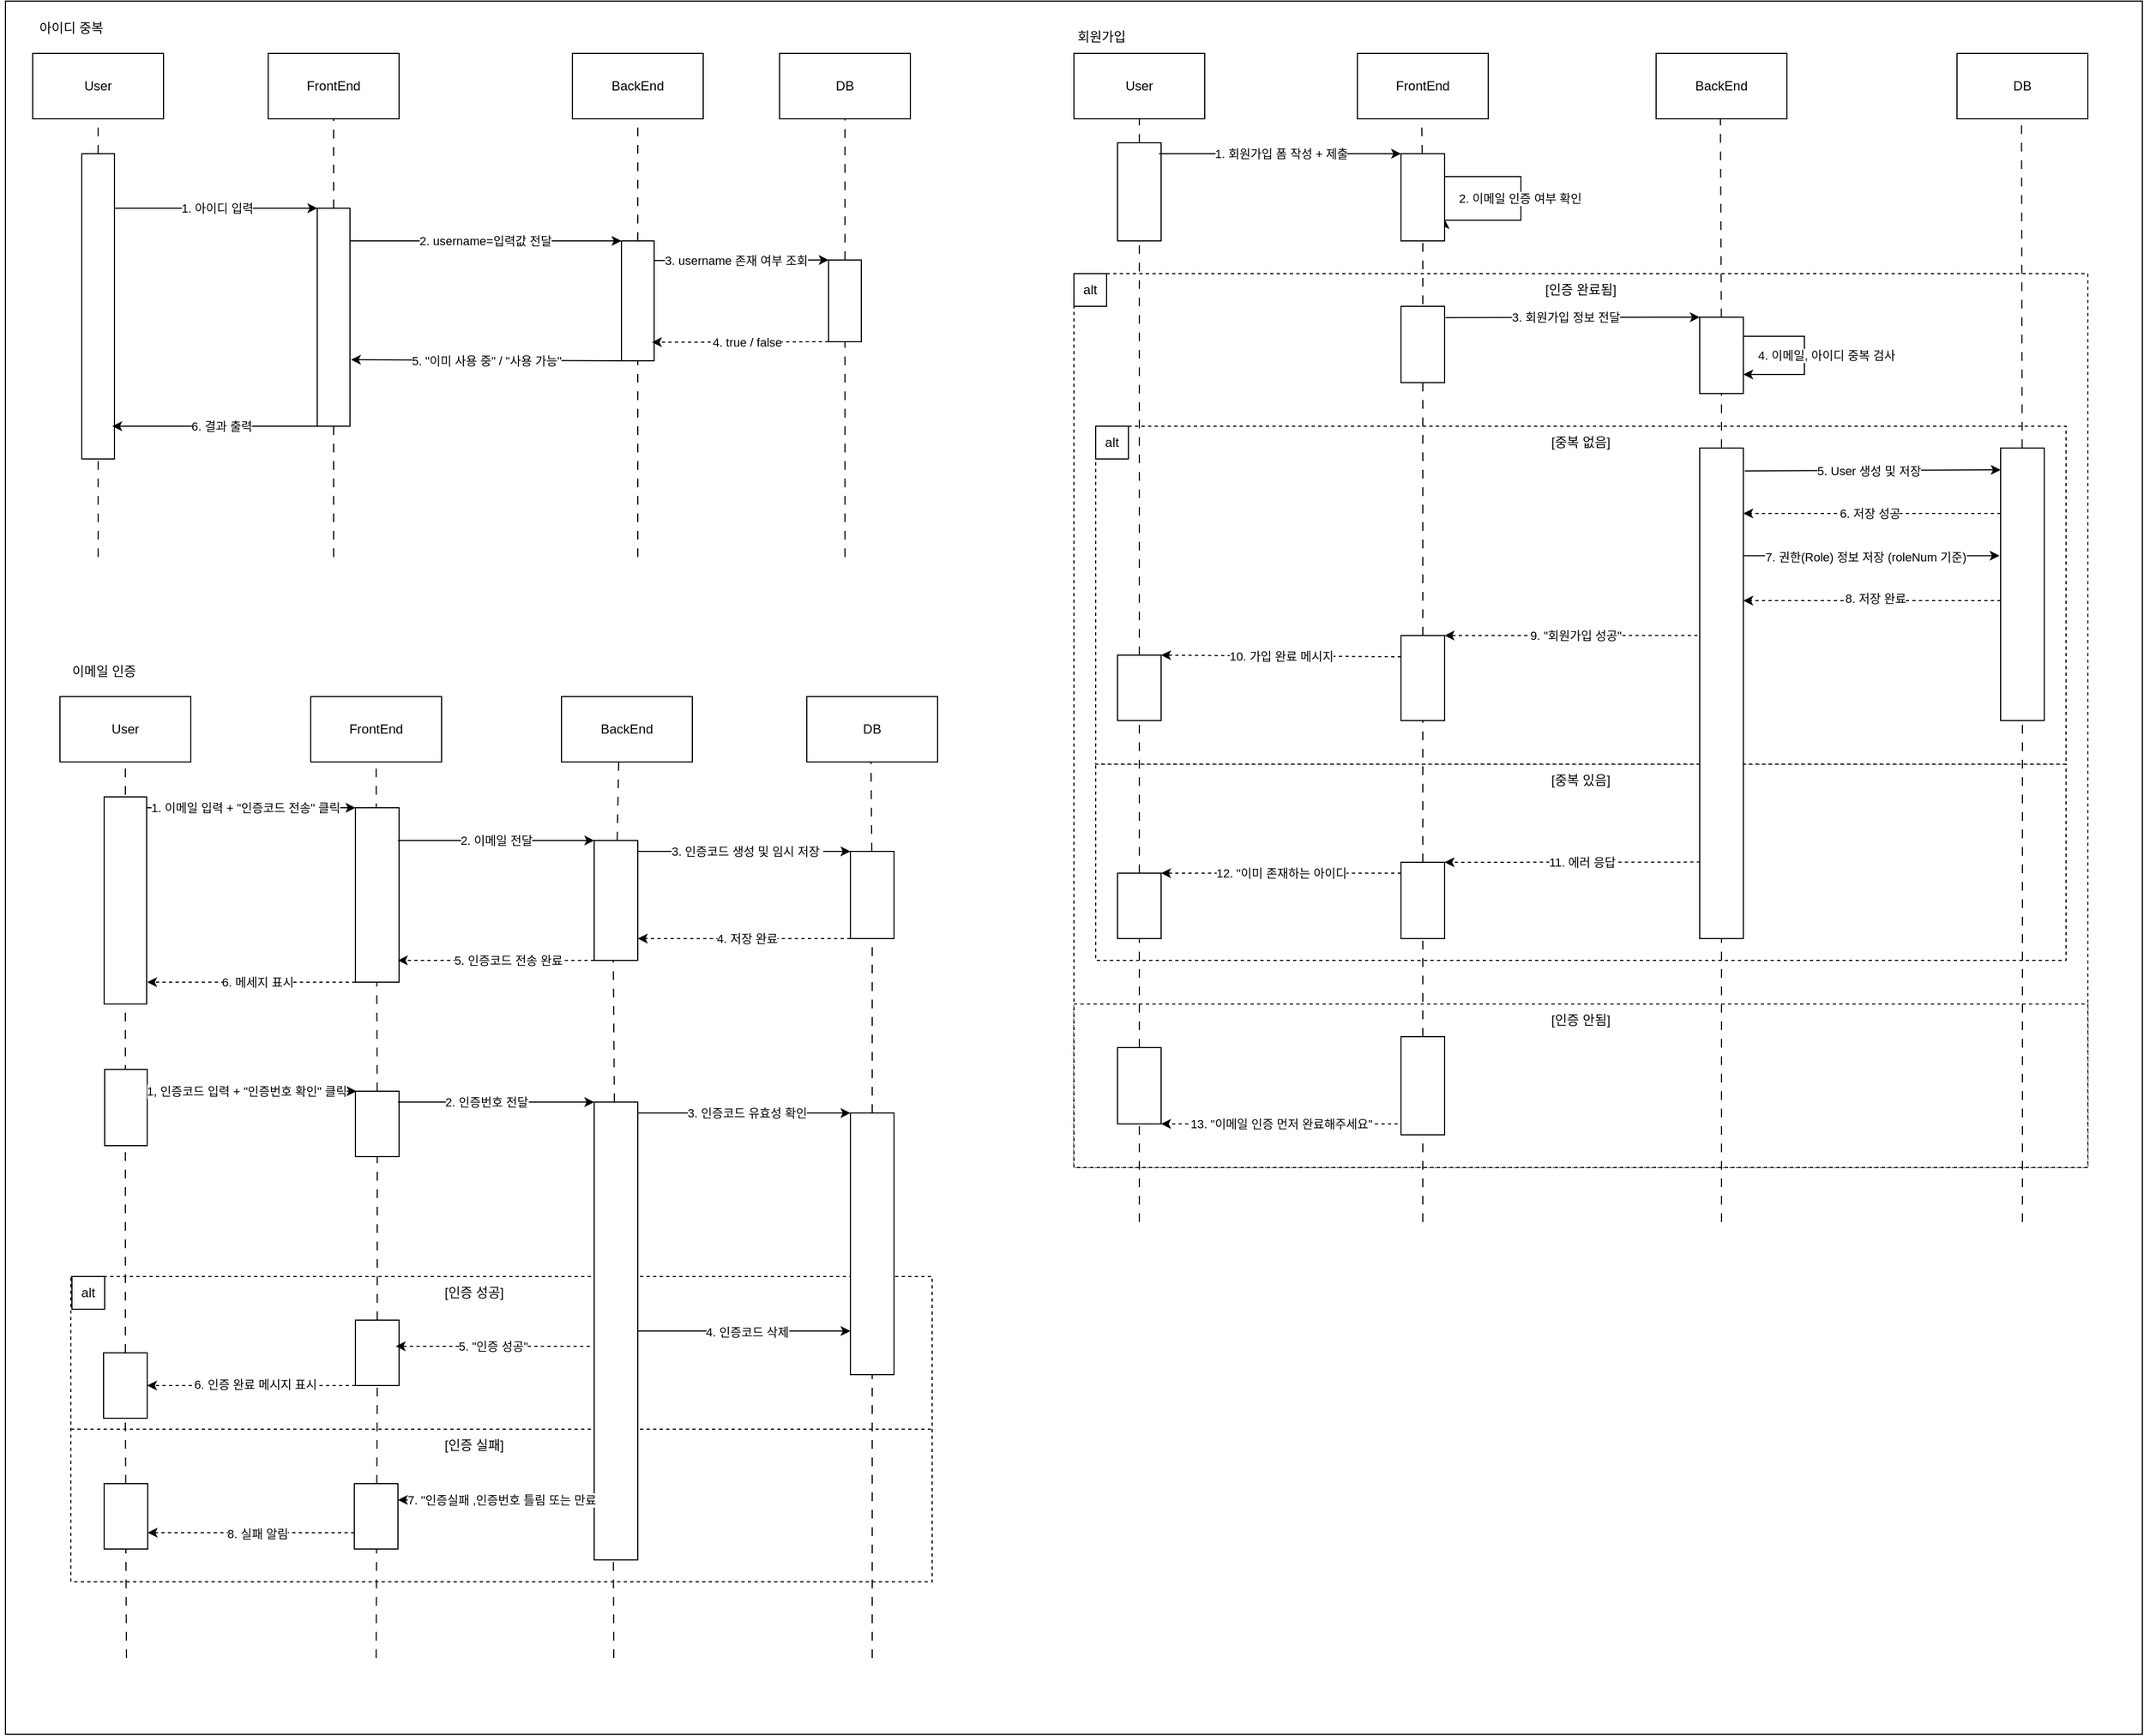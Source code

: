 <mxfile version="28.0.6">
  <diagram name="페이지-1" id="1OCeiDsVpDTFg4guMiRZ">
    <mxGraphModel dx="2852" dy="1554" grid="1" gridSize="10" guides="1" tooltips="1" connect="1" arrows="1" fold="1" page="1" pageScale="1" pageWidth="827" pageHeight="1169" math="0" shadow="0">
      <root>
        <mxCell id="0" />
        <mxCell id="1" parent="0" />
        <mxCell id="vXdfwrLas3LhLGEerI5P-621" value="" style="rounded=0;whiteSpace=wrap;html=1;" vertex="1" parent="1">
          <mxGeometry x="20" y="10" width="1960" height="1590" as="geometry" />
        </mxCell>
        <mxCell id="vXdfwrLas3LhLGEerI5P-550" value="&lt;span style=&quot;color: rgba(0, 0, 0, 0); font-family: monospace; font-size: 0px; text-align: start; text-wrap-mode: nowrap;&quot;&gt;%3CmxGraphModel%3E%3Croot%3E%3CmxCell%20id%3D%220%22%2F%3E%3CmxCell%20id%3D%221%22%20parent%3D%220%22%2F%3E%3CmxCell%20id%3D%222%22%20value%3D%22%22%20style%3D%22endArrow%3Dopen%3Bhtml%3D1%3Brounded%3D0%3BentryX%3D1%3BentryY%3D0.25%3BentryDx%3D0%3BentryDy%3D0%3Bdashed%3D1%3BendFill%3D0%3B%22%20edge%3D%221%22%20parent%3D%221%22%3E%3CmxGeometry%20width%3D%2250%22%20height%3D%2250%22%20relative%3D%221%22%20as%3D%22geometry%22%3E%3CmxPoint%20x%3D%22775%22%20y%3D%22840%22%20as%3D%22sourcePoint%22%2F%3E%3CmxPoint%20x%3D%22585%22%20y%3D%22840.5%22%20as%3D%22targetPoint%22%2F%3E%3C%2FmxGeometry%3E%3C%2FmxCell%3E%3CmxCell%20id%3D%223%22%20value%3D%228.%20%EC%98%A4%EB%A5%98%EB%A9%94%EC%8B%9C%EC%A7%80%20%EB%B0%98%ED%99%98%26lt%3Bdiv%26gt%3B(%EC%83%88%20%EB%B9%84%EB%B0%80%EB%B2%88%ED%98%B8%20%EB%B6%88%EC%9D%BC%EC%B9%98)%26lt%3B%2Fdiv%26gt%3B%22%20style%3D%22edgeLabel%3Bhtml%3D1%3Balign%3Dleft%3BverticalAlign%3Dmiddle%3Bresizable%3D0%3Bpoints%3D%5B%5D%3B%22%20vertex%3D%221%22%20connectable%3D%220%22%20parent%3D%222%22%3E%3CmxGeometry%20x%3D%220.458%22%20y%3D%22-2%22%20relative%3D%221%22%20as%3D%22geometry%22%3E%3CmxPoint%20as%3D%22offset%22%2F%3E%3C%2FmxGeometry%3E%3C%2FmxCell%3E%3C%2Froot%3E%3C%2FmxGraphModel%3E&lt;/span&gt;" style="rounded=0;whiteSpace=wrap;html=1;dashed=1;" vertex="1" parent="1">
          <mxGeometry x="1000" y="260" width="930" height="820" as="geometry" />
        </mxCell>
        <mxCell id="vXdfwrLas3LhLGEerI5P-598" value="&lt;span style=&quot;color: rgba(0, 0, 0, 0); font-family: monospace; font-size: 0px; text-align: start; text-wrap-mode: nowrap;&quot;&gt;%3CmxGraphModel%3E%3Croot%3E%3CmxCell%20id%3D%220%22%2F%3E%3CmxCell%20id%3D%221%22%20parent%3D%220%22%2F%3E%3CmxCell%20id%3D%222%22%20value%3D%22%22%20style%3D%22endArrow%3Dopen%3Bhtml%3D1%3Brounded%3D0%3BentryX%3D1%3BentryY%3D0.25%3BentryDx%3D0%3BentryDy%3D0%3Bdashed%3D1%3BendFill%3D0%3B%22%20edge%3D%221%22%20parent%3D%221%22%3E%3CmxGeometry%20width%3D%2250%22%20height%3D%2250%22%20relative%3D%221%22%20as%3D%22geometry%22%3E%3CmxPoint%20x%3D%22775%22%20y%3D%22840%22%20as%3D%22sourcePoint%22%2F%3E%3CmxPoint%20x%3D%22585%22%20y%3D%22840.5%22%20as%3D%22targetPoint%22%2F%3E%3C%2FmxGeometry%3E%3C%2FmxCell%3E%3CmxCell%20id%3D%223%22%20value%3D%228.%20%EC%98%A4%EB%A5%98%EB%A9%94%EC%8B%9C%EC%A7%80%20%EB%B0%98%ED%99%98%26lt%3Bdiv%26gt%3B(%EC%83%88%20%EB%B9%84%EB%B0%80%EB%B2%88%ED%98%B8%20%EB%B6%88%EC%9D%BC%EC%B9%98)%26lt%3B%2Fdiv%26gt%3B%22%20style%3D%22edgeLabel%3Bhtml%3D1%3Balign%3Dleft%3BverticalAlign%3Dmiddle%3Bresizable%3D0%3Bpoints%3D%5B%5D%3B%22%20vertex%3D%221%22%20connectable%3D%220%22%20parent%3D%222%22%3E%3CmxGeometry%20x%3D%220.458%22%20y%3D%22-2%22%20relative%3D%221%22%20as%3D%22geometry%22%3E%3CmxPoint%20as%3D%22offset%22%2F%3E%3C%2FmxGeometry%3E%3C%2FmxCell%3E%3C%2Froot%3E%3C%2FmxGraphModel%3E&lt;/span&gt;" style="rounded=0;whiteSpace=wrap;html=1;dashed=1;" vertex="1" parent="1">
          <mxGeometry x="1020" y="710" width="890" height="180" as="geometry" />
        </mxCell>
        <mxCell id="vXdfwrLas3LhLGEerI5P-601" value="&lt;span style=&quot;color: rgba(0, 0, 0, 0); font-family: monospace; font-size: 0px; text-align: start; text-wrap-mode: nowrap;&quot;&gt;%3CmxGraphModel%3E%3Croot%3E%3CmxCell%20id%3D%220%22%2F%3E%3CmxCell%20id%3D%221%22%20parent%3D%220%22%2F%3E%3CmxCell%20id%3D%222%22%20value%3D%22%22%20style%3D%22endArrow%3Dopen%3Bhtml%3D1%3Brounded%3D0%3BentryX%3D1%3BentryY%3D0.25%3BentryDx%3D0%3BentryDy%3D0%3Bdashed%3D1%3BendFill%3D0%3B%22%20edge%3D%221%22%20parent%3D%221%22%3E%3CmxGeometry%20width%3D%2250%22%20height%3D%2250%22%20relative%3D%221%22%20as%3D%22geometry%22%3E%3CmxPoint%20x%3D%22775%22%20y%3D%22840%22%20as%3D%22sourcePoint%22%2F%3E%3CmxPoint%20x%3D%22585%22%20y%3D%22840.5%22%20as%3D%22targetPoint%22%2F%3E%3C%2FmxGeometry%3E%3C%2FmxCell%3E%3CmxCell%20id%3D%223%22%20value%3D%228.%20%EC%98%A4%EB%A5%98%EB%A9%94%EC%8B%9C%EC%A7%80%20%EB%B0%98%ED%99%98%26lt%3Bdiv%26gt%3B(%EC%83%88%20%EB%B9%84%EB%B0%80%EB%B2%88%ED%98%B8%20%EB%B6%88%EC%9D%BC%EC%B9%98)%26lt%3B%2Fdiv%26gt%3B%22%20style%3D%22edgeLabel%3Bhtml%3D1%3Balign%3Dleft%3BverticalAlign%3Dmiddle%3Bresizable%3D0%3Bpoints%3D%5B%5D%3B%22%20vertex%3D%221%22%20connectable%3D%220%22%20parent%3D%222%22%3E%3CmxGeometry%20x%3D%220.458%22%20y%3D%22-2%22%20relative%3D%221%22%20as%3D%22geometry%22%3E%3CmxPoint%20as%3D%22offset%22%2F%3E%3C%2FmxGeometry%3E%3C%2FmxCell%3E%3C%2Froot%3E%3C%2FmxGraphModel%3E&lt;/span&gt;" style="rounded=0;whiteSpace=wrap;html=1;dashed=1;" vertex="1" parent="1">
          <mxGeometry x="1000" y="930" width="930" height="150" as="geometry" />
        </mxCell>
        <mxCell id="vXdfwrLas3LhLGEerI5P-565" value="&lt;span style=&quot;color: rgba(0, 0, 0, 0); font-family: monospace; font-size: 0px; text-align: start; text-wrap-mode: nowrap;&quot;&gt;%3CmxGraphModel%3E%3Croot%3E%3CmxCell%20id%3D%220%22%2F%3E%3CmxCell%20id%3D%221%22%20parent%3D%220%22%2F%3E%3CmxCell%20id%3D%222%22%20value%3D%22%22%20style%3D%22endArrow%3Dopen%3Bhtml%3D1%3Brounded%3D0%3BentryX%3D1%3BentryY%3D0.25%3BentryDx%3D0%3BentryDy%3D0%3Bdashed%3D1%3BendFill%3D0%3B%22%20edge%3D%221%22%20parent%3D%221%22%3E%3CmxGeometry%20width%3D%2250%22%20height%3D%2250%22%20relative%3D%221%22%20as%3D%22geometry%22%3E%3CmxPoint%20x%3D%22775%22%20y%3D%22840%22%20as%3D%22sourcePoint%22%2F%3E%3CmxPoint%20x%3D%22585%22%20y%3D%22840.5%22%20as%3D%22targetPoint%22%2F%3E%3C%2FmxGeometry%3E%3C%2FmxCell%3E%3CmxCell%20id%3D%223%22%20value%3D%228.%20%EC%98%A4%EB%A5%98%EB%A9%94%EC%8B%9C%EC%A7%80%20%EB%B0%98%ED%99%98%26lt%3Bdiv%26gt%3B(%EC%83%88%20%EB%B9%84%EB%B0%80%EB%B2%88%ED%98%B8%20%EB%B6%88%EC%9D%BC%EC%B9%98)%26lt%3B%2Fdiv%26gt%3B%22%20style%3D%22edgeLabel%3Bhtml%3D1%3Balign%3Dleft%3BverticalAlign%3Dmiddle%3Bresizable%3D0%3Bpoints%3D%5B%5D%3B%22%20vertex%3D%221%22%20connectable%3D%220%22%20parent%3D%222%22%3E%3CmxGeometry%20x%3D%220.458%22%20y%3D%22-2%22%20relative%3D%221%22%20as%3D%22geometry%22%3E%3CmxPoint%20as%3D%22offset%22%2F%3E%3C%2FmxGeometry%3E%3C%2FmxCell%3E%3C%2Froot%3E%3C%2FmxGraphModel%3E&lt;/span&gt;" style="rounded=0;whiteSpace=wrap;html=1;dashed=1;" vertex="1" parent="1">
          <mxGeometry x="1020" y="400" width="890" height="310" as="geometry" />
        </mxCell>
        <mxCell id="vXdfwrLas3LhLGEerI5P-537" value="User" style="rounded=0;whiteSpace=wrap;html=1;" vertex="1" parent="1">
          <mxGeometry x="1000" y="58" width="120" height="60" as="geometry" />
        </mxCell>
        <mxCell id="vXdfwrLas3LhLGEerI5P-538" value="FrontEnd" style="rounded=0;whiteSpace=wrap;html=1;" vertex="1" parent="1">
          <mxGeometry x="1260" y="58" width="120" height="60" as="geometry" />
        </mxCell>
        <mxCell id="vXdfwrLas3LhLGEerI5P-539" value="BackEnd" style="rounded=0;whiteSpace=wrap;html=1;" vertex="1" parent="1">
          <mxGeometry x="1534" y="58" width="120" height="60" as="geometry" />
        </mxCell>
        <mxCell id="vXdfwrLas3LhLGEerI5P-540" value="DB" style="rounded=0;whiteSpace=wrap;html=1;" vertex="1" parent="1">
          <mxGeometry x="1810" y="58" width="120" height="60" as="geometry" />
        </mxCell>
        <mxCell id="vXdfwrLas3LhLGEerI5P-541" value="회원가입" style="text;html=1;align=center;verticalAlign=middle;resizable=0;points=[];autosize=1;strokeColor=none;fillColor=none;" vertex="1" parent="1">
          <mxGeometry x="990" y="28" width="70" height="30" as="geometry" />
        </mxCell>
        <mxCell id="vXdfwrLas3LhLGEerI5P-543" value="" style="endArrow=none;html=1;rounded=0;entryX=0.5;entryY=1;entryDx=0;entryDy=0;dashed=1;dashPattern=8 8;" edge="1" parent="1" source="vXdfwrLas3LhLGEerI5P-552" target="vXdfwrLas3LhLGEerI5P-537">
          <mxGeometry width="50" height="50" relative="1" as="geometry">
            <mxPoint x="1060" y="990" as="sourcePoint" />
            <mxPoint x="1310" y="730" as="targetPoint" />
          </mxGeometry>
        </mxCell>
        <mxCell id="vXdfwrLas3LhLGEerI5P-544" value="" style="group" vertex="1" connectable="0" parent="1">
          <mxGeometry x="15" y="20" width="835" height="500" as="geometry" />
        </mxCell>
        <mxCell id="vXdfwrLas3LhLGEerI5P-342" value="&amp;nbsp;" style="text;html=1;align=center;verticalAlign=middle;resizable=0;points=[];autosize=1;strokeColor=none;fillColor=none;" vertex="1" parent="vXdfwrLas3LhLGEerI5P-544">
          <mxGeometry y="8" width="30" height="30" as="geometry" />
        </mxCell>
        <mxCell id="vXdfwrLas3LhLGEerI5P-343" value="아이디 중복" style="text;html=1;align=center;verticalAlign=middle;resizable=0;points=[];autosize=1;strokeColor=none;fillColor=none;" vertex="1" parent="vXdfwrLas3LhLGEerI5P-544">
          <mxGeometry x="25" width="80" height="30" as="geometry" />
        </mxCell>
        <mxCell id="vXdfwrLas3LhLGEerI5P-344" value="User" style="rounded=0;whiteSpace=wrap;html=1;" vertex="1" parent="vXdfwrLas3LhLGEerI5P-544">
          <mxGeometry x="30" y="38" width="120" height="60" as="geometry" />
        </mxCell>
        <mxCell id="vXdfwrLas3LhLGEerI5P-401" value="FrontEnd" style="rounded=0;whiteSpace=wrap;html=1;" vertex="1" parent="vXdfwrLas3LhLGEerI5P-544">
          <mxGeometry x="246" y="38" width="120" height="60" as="geometry" />
        </mxCell>
        <mxCell id="vXdfwrLas3LhLGEerI5P-402" value="BackEnd" style="rounded=0;whiteSpace=wrap;html=1;" vertex="1" parent="vXdfwrLas3LhLGEerI5P-544">
          <mxGeometry x="525" y="38" width="120" height="60" as="geometry" />
        </mxCell>
        <mxCell id="vXdfwrLas3LhLGEerI5P-403" value="DB" style="rounded=0;whiteSpace=wrap;html=1;" vertex="1" parent="vXdfwrLas3LhLGEerI5P-544">
          <mxGeometry x="715" y="38" width="120" height="60" as="geometry" />
        </mxCell>
        <mxCell id="vXdfwrLas3LhLGEerI5P-410" value="" style="endArrow=none;html=1;rounded=0;entryX=0.5;entryY=1;entryDx=0;entryDy=0;dashed=1;dashPattern=8 8;" edge="1" parent="vXdfwrLas3LhLGEerI5P-544" source="vXdfwrLas3LhLGEerI5P-436" target="vXdfwrLas3LhLGEerI5P-402">
          <mxGeometry width="50" height="50" relative="1" as="geometry">
            <mxPoint x="585" y="500" as="sourcePoint" />
            <mxPoint x="595" y="250" as="targetPoint" />
          </mxGeometry>
        </mxCell>
        <mxCell id="vXdfwrLas3LhLGEerI5P-411" value="" style="endArrow=none;html=1;rounded=0;entryX=0.5;entryY=1;entryDx=0;entryDy=0;dashed=1;dashPattern=8 8;" edge="1" parent="vXdfwrLas3LhLGEerI5P-544" source="vXdfwrLas3LhLGEerI5P-430" target="vXdfwrLas3LhLGEerI5P-401">
          <mxGeometry width="50" height="50" relative="1" as="geometry">
            <mxPoint x="306" y="500" as="sourcePoint" />
            <mxPoint x="496" y="250" as="targetPoint" />
          </mxGeometry>
        </mxCell>
        <mxCell id="vXdfwrLas3LhLGEerI5P-412" value="" style="endArrow=none;html=1;rounded=0;entryX=0.5;entryY=1;entryDx=0;entryDy=0;dashed=1;dashPattern=8 8;" edge="1" parent="vXdfwrLas3LhLGEerI5P-544" source="vXdfwrLas3LhLGEerI5P-423" target="vXdfwrLas3LhLGEerI5P-344">
          <mxGeometry width="50" height="50" relative="1" as="geometry">
            <mxPoint x="90" y="500" as="sourcePoint" />
            <mxPoint x="285" y="210" as="targetPoint" />
          </mxGeometry>
        </mxCell>
        <mxCell id="vXdfwrLas3LhLGEerI5P-413" value="" style="endArrow=none;html=1;rounded=0;entryX=0.5;entryY=1;entryDx=0;entryDy=0;dashed=1;dashPattern=8 8;" edge="1" parent="vXdfwrLas3LhLGEerI5P-544" source="vXdfwrLas3LhLGEerI5P-442" target="vXdfwrLas3LhLGEerI5P-403">
          <mxGeometry width="50" height="50" relative="1" as="geometry">
            <mxPoint x="775" y="500" as="sourcePoint" />
            <mxPoint x="605" y="250" as="targetPoint" />
          </mxGeometry>
        </mxCell>
        <mxCell id="vXdfwrLas3LhLGEerI5P-427" value="" style="endArrow=none;html=1;rounded=0;entryX=0.5;entryY=1;entryDx=0;entryDy=0;dashed=1;dashPattern=8 8;" edge="1" parent="vXdfwrLas3LhLGEerI5P-544" target="vXdfwrLas3LhLGEerI5P-423">
          <mxGeometry width="50" height="50" relative="1" as="geometry">
            <mxPoint x="90" y="500" as="sourcePoint" />
            <mxPoint x="90" y="98" as="targetPoint" />
          </mxGeometry>
        </mxCell>
        <mxCell id="vXdfwrLas3LhLGEerI5P-423" value="" style="rounded=0;whiteSpace=wrap;html=1;" vertex="1" parent="vXdfwrLas3LhLGEerI5P-544">
          <mxGeometry x="75" y="130" width="30" height="280" as="geometry" />
        </mxCell>
        <mxCell id="vXdfwrLas3LhLGEerI5P-431" value="" style="endArrow=none;html=1;rounded=0;entryX=0.5;entryY=1;entryDx=0;entryDy=0;dashed=1;dashPattern=8 8;" edge="1" parent="vXdfwrLas3LhLGEerI5P-544" target="vXdfwrLas3LhLGEerI5P-430">
          <mxGeometry width="50" height="50" relative="1" as="geometry">
            <mxPoint x="306" y="500" as="sourcePoint" />
            <mxPoint x="306" y="98" as="targetPoint" />
          </mxGeometry>
        </mxCell>
        <mxCell id="vXdfwrLas3LhLGEerI5P-433" value="" style="endArrow=classic;html=1;rounded=0;entryX=0;entryY=0;entryDx=0;entryDy=0;" edge="1" parent="vXdfwrLas3LhLGEerI5P-544" target="vXdfwrLas3LhLGEerI5P-430">
          <mxGeometry width="50" height="50" relative="1" as="geometry">
            <mxPoint x="105" y="180" as="sourcePoint" />
            <mxPoint x="545" y="370" as="targetPoint" />
          </mxGeometry>
        </mxCell>
        <mxCell id="vXdfwrLas3LhLGEerI5P-434" value="1. 아이디 입력" style="edgeLabel;html=1;align=center;verticalAlign=middle;resizable=0;points=[];" vertex="1" connectable="0" parent="vXdfwrLas3LhLGEerI5P-433">
          <mxGeometry x="0.123" y="-1" relative="1" as="geometry">
            <mxPoint x="-11" y="-1" as="offset" />
          </mxGeometry>
        </mxCell>
        <mxCell id="vXdfwrLas3LhLGEerI5P-437" value="" style="endArrow=none;html=1;rounded=0;entryX=0.5;entryY=1;entryDx=0;entryDy=0;dashed=1;dashPattern=8 8;" edge="1" parent="vXdfwrLas3LhLGEerI5P-544" target="vXdfwrLas3LhLGEerI5P-436">
          <mxGeometry width="50" height="50" relative="1" as="geometry">
            <mxPoint x="585" y="500" as="sourcePoint" />
            <mxPoint x="585" y="98" as="targetPoint" />
          </mxGeometry>
        </mxCell>
        <mxCell id="vXdfwrLas3LhLGEerI5P-438" value="" style="endArrow=classic;html=1;rounded=0;entryX=0;entryY=0;entryDx=0;entryDy=0;" edge="1" parent="vXdfwrLas3LhLGEerI5P-544" target="vXdfwrLas3LhLGEerI5P-436">
          <mxGeometry width="50" height="50" relative="1" as="geometry">
            <mxPoint x="315" y="210" as="sourcePoint" />
            <mxPoint x="445" y="300" as="targetPoint" />
          </mxGeometry>
        </mxCell>
        <mxCell id="vXdfwrLas3LhLGEerI5P-441" value="2. username=입력값 전달" style="edgeLabel;html=1;align=center;verticalAlign=middle;resizable=0;points=[];" vertex="1" connectable="0" parent="vXdfwrLas3LhLGEerI5P-438">
          <mxGeometry x="-0.473" y="-1" relative="1" as="geometry">
            <mxPoint x="63" y="-1" as="offset" />
          </mxGeometry>
        </mxCell>
        <mxCell id="vXdfwrLas3LhLGEerI5P-430" value="" style="rounded=0;whiteSpace=wrap;html=1;" vertex="1" parent="vXdfwrLas3LhLGEerI5P-544">
          <mxGeometry x="291" y="180" width="30" height="200" as="geometry" />
        </mxCell>
        <mxCell id="vXdfwrLas3LhLGEerI5P-443" value="" style="endArrow=none;html=1;rounded=0;entryX=0.5;entryY=1;entryDx=0;entryDy=0;dashed=1;dashPattern=8 8;" edge="1" parent="vXdfwrLas3LhLGEerI5P-544" target="vXdfwrLas3LhLGEerI5P-442">
          <mxGeometry width="50" height="50" relative="1" as="geometry">
            <mxPoint x="775" y="500" as="sourcePoint" />
            <mxPoint x="775" y="98" as="targetPoint" />
          </mxGeometry>
        </mxCell>
        <mxCell id="vXdfwrLas3LhLGEerI5P-442" value="" style="rounded=0;whiteSpace=wrap;html=1;" vertex="1" parent="vXdfwrLas3LhLGEerI5P-544">
          <mxGeometry x="760" y="227.5" width="30" height="75" as="geometry" />
        </mxCell>
        <mxCell id="vXdfwrLas3LhLGEerI5P-445" value="" style="endArrow=classic;html=1;rounded=0;entryX=0;entryY=0;entryDx=0;entryDy=0;" edge="1" parent="vXdfwrLas3LhLGEerI5P-544" target="vXdfwrLas3LhLGEerI5P-442">
          <mxGeometry width="50" height="50" relative="1" as="geometry">
            <mxPoint x="595" y="228" as="sourcePoint" />
            <mxPoint x="545" y="300" as="targetPoint" />
          </mxGeometry>
        </mxCell>
        <mxCell id="vXdfwrLas3LhLGEerI5P-446" value="3. username 존재 여부 조회" style="edgeLabel;html=1;align=center;verticalAlign=middle;resizable=0;points=[];" vertex="1" connectable="0" parent="vXdfwrLas3LhLGEerI5P-445">
          <mxGeometry x="-0.382" y="-1" relative="1" as="geometry">
            <mxPoint x="29" y="-1" as="offset" />
          </mxGeometry>
        </mxCell>
        <mxCell id="vXdfwrLas3LhLGEerI5P-436" value="" style="rounded=0;whiteSpace=wrap;html=1;" vertex="1" parent="vXdfwrLas3LhLGEerI5P-544">
          <mxGeometry x="570" y="210" width="30" height="110" as="geometry" />
        </mxCell>
        <mxCell id="vXdfwrLas3LhLGEerI5P-447" value="" style="endArrow=classic;html=1;rounded=0;exitX=0;exitY=1;exitDx=0;exitDy=0;entryX=0.933;entryY=0.845;entryDx=0;entryDy=0;entryPerimeter=0;dashed=1;" edge="1" parent="vXdfwrLas3LhLGEerI5P-544" source="vXdfwrLas3LhLGEerI5P-442" target="vXdfwrLas3LhLGEerI5P-436">
          <mxGeometry width="50" height="50" relative="1" as="geometry">
            <mxPoint x="495" y="350" as="sourcePoint" />
            <mxPoint x="605" y="304" as="targetPoint" />
          </mxGeometry>
        </mxCell>
        <mxCell id="vXdfwrLas3LhLGEerI5P-449" value="4. true / false" style="edgeLabel;html=1;align=center;verticalAlign=middle;resizable=0;points=[];" vertex="1" connectable="0" parent="vXdfwrLas3LhLGEerI5P-447">
          <mxGeometry x="0.037" y="1" relative="1" as="geometry">
            <mxPoint x="9" y="-1" as="offset" />
          </mxGeometry>
        </mxCell>
        <mxCell id="vXdfwrLas3LhLGEerI5P-450" value="" style="endArrow=classic;html=1;rounded=0;entryX=1.033;entryY=0.695;entryDx=0;entryDy=0;entryPerimeter=0;exitX=0;exitY=1;exitDx=0;exitDy=0;" edge="1" parent="vXdfwrLas3LhLGEerI5P-544" source="vXdfwrLas3LhLGEerI5P-436" target="vXdfwrLas3LhLGEerI5P-430">
          <mxGeometry width="50" height="50" relative="1" as="geometry">
            <mxPoint x="495" y="350" as="sourcePoint" />
            <mxPoint x="545" y="300" as="targetPoint" />
          </mxGeometry>
        </mxCell>
        <mxCell id="vXdfwrLas3LhLGEerI5P-451" value="5. &quot;이미 사용 중&quot; / &quot;사용 가능&quot;" style="edgeLabel;html=1;align=center;verticalAlign=middle;resizable=0;points=[];" vertex="1" connectable="0" parent="vXdfwrLas3LhLGEerI5P-450">
          <mxGeometry x="0.368" y="1" relative="1" as="geometry">
            <mxPoint x="45" y="-1" as="offset" />
          </mxGeometry>
        </mxCell>
        <mxCell id="vXdfwrLas3LhLGEerI5P-452" value="" style="endArrow=classic;html=1;rounded=0;exitX=0;exitY=1;exitDx=0;exitDy=0;" edge="1" parent="vXdfwrLas3LhLGEerI5P-544" source="vXdfwrLas3LhLGEerI5P-430">
          <mxGeometry width="50" height="50" relative="1" as="geometry">
            <mxPoint x="285" y="380" as="sourcePoint" />
            <mxPoint x="103" y="380" as="targetPoint" />
          </mxGeometry>
        </mxCell>
        <mxCell id="vXdfwrLas3LhLGEerI5P-453" value="6. 결과 출력" style="edgeLabel;html=1;align=center;verticalAlign=middle;resizable=0;points=[];" vertex="1" connectable="0" parent="vXdfwrLas3LhLGEerI5P-452">
          <mxGeometry x="-0.064" y="-2" relative="1" as="geometry">
            <mxPoint y="2" as="offset" />
          </mxGeometry>
        </mxCell>
        <mxCell id="vXdfwrLas3LhLGEerI5P-545" value="" style="group" vertex="1" connectable="0" parent="1">
          <mxGeometry x="70" y="610" width="805" height="920" as="geometry" />
        </mxCell>
        <mxCell id="vXdfwrLas3LhLGEerI5P-507" value="&lt;span style=&quot;color: rgba(0, 0, 0, 0); font-family: monospace; font-size: 0px; text-align: start; text-wrap-mode: nowrap;&quot;&gt;%3CmxGraphModel%3E%3Croot%3E%3CmxCell%20id%3D%220%22%2F%3E%3CmxCell%20id%3D%221%22%20parent%3D%220%22%2F%3E%3CmxCell%20id%3D%222%22%20value%3D%22%22%20style%3D%22endArrow%3Dopen%3Bhtml%3D1%3Brounded%3D0%3BentryX%3D1%3BentryY%3D0.25%3BentryDx%3D0%3BentryDy%3D0%3Bdashed%3D1%3BendFill%3D0%3B%22%20edge%3D%221%22%20parent%3D%221%22%3E%3CmxGeometry%20width%3D%2250%22%20height%3D%2250%22%20relative%3D%221%22%20as%3D%22geometry%22%3E%3CmxPoint%20x%3D%22775%22%20y%3D%22840%22%20as%3D%22sourcePoint%22%2F%3E%3CmxPoint%20x%3D%22585%22%20y%3D%22840.5%22%20as%3D%22targetPoint%22%2F%3E%3C%2FmxGeometry%3E%3C%2FmxCell%3E%3CmxCell%20id%3D%223%22%20value%3D%228.%20%EC%98%A4%EB%A5%98%EB%A9%94%EC%8B%9C%EC%A7%80%20%EB%B0%98%ED%99%98%26lt%3Bdiv%26gt%3B(%EC%83%88%20%EB%B9%84%EB%B0%80%EB%B2%88%ED%98%B8%20%EB%B6%88%EC%9D%BC%EC%B9%98)%26lt%3B%2Fdiv%26gt%3B%22%20style%3D%22edgeLabel%3Bhtml%3D1%3Balign%3Dleft%3BverticalAlign%3Dmiddle%3Bresizable%3D0%3Bpoints%3D%5B%5D%3B%22%20vertex%3D%221%22%20connectable%3D%220%22%20parent%3D%222%22%3E%3CmxGeometry%20x%3D%220.458%22%20y%3D%22-2%22%20relative%3D%221%22%20as%3D%22geometry%22%3E%3CmxPoint%20as%3D%22offset%22%2F%3E%3C%2FmxGeometry%3E%3C%2FmxCell%3E%3C%2Froot%3E%3C%2FmxGraphModel%3E&lt;/span&gt;" style="rounded=0;whiteSpace=wrap;html=1;dashed=1;" vertex="1" parent="vXdfwrLas3LhLGEerI5P-545">
          <mxGeometry x="10" y="570" width="790" height="280" as="geometry" />
        </mxCell>
        <mxCell id="vXdfwrLas3LhLGEerI5P-454" value="이메일 인증" style="text;html=1;align=center;verticalAlign=middle;resizable=0;points=[];autosize=1;strokeColor=none;fillColor=none;" vertex="1" parent="vXdfwrLas3LhLGEerI5P-545">
          <mxGeometry width="80" height="30" as="geometry" />
        </mxCell>
        <mxCell id="vXdfwrLas3LhLGEerI5P-455" value="User" style="rounded=0;whiteSpace=wrap;html=1;" vertex="1" parent="vXdfwrLas3LhLGEerI5P-545">
          <mxGeometry y="38" width="120" height="60" as="geometry" />
        </mxCell>
        <mxCell id="vXdfwrLas3LhLGEerI5P-456" value="FrontEnd" style="rounded=0;whiteSpace=wrap;html=1;" vertex="1" parent="vXdfwrLas3LhLGEerI5P-545">
          <mxGeometry x="230" y="38" width="120" height="60" as="geometry" />
        </mxCell>
        <mxCell id="vXdfwrLas3LhLGEerI5P-457" value="BackEnd" style="rounded=0;whiteSpace=wrap;html=1;" vertex="1" parent="vXdfwrLas3LhLGEerI5P-545">
          <mxGeometry x="460" y="38" width="120" height="60" as="geometry" />
        </mxCell>
        <mxCell id="vXdfwrLas3LhLGEerI5P-458" value="DB" style="rounded=0;whiteSpace=wrap;html=1;" vertex="1" parent="vXdfwrLas3LhLGEerI5P-545">
          <mxGeometry x="685" y="38" width="120" height="60" as="geometry" />
        </mxCell>
        <mxCell id="vXdfwrLas3LhLGEerI5P-461" value="" style="endArrow=none;dashed=1;html=1;rounded=0;dashPattern=8 8;entryX=0.5;entryY=1;entryDx=0;entryDy=0;" edge="1" parent="vXdfwrLas3LhLGEerI5P-545" source="vXdfwrLas3LhLGEerI5P-518" target="vXdfwrLas3LhLGEerI5P-455">
          <mxGeometry width="50" height="50" relative="1" as="geometry">
            <mxPoint x="60" y="1010" as="sourcePoint" />
            <mxPoint x="440" y="140" as="targetPoint" />
          </mxGeometry>
        </mxCell>
        <mxCell id="vXdfwrLas3LhLGEerI5P-462" value="" style="endArrow=none;dashed=1;html=1;rounded=0;dashPattern=8 8;entryX=0.5;entryY=1;entryDx=0;entryDy=0;" edge="1" parent="vXdfwrLas3LhLGEerI5P-545" source="vXdfwrLas3LhLGEerI5P-489" target="vXdfwrLas3LhLGEerI5P-456">
          <mxGeometry width="50" height="50" relative="1" as="geometry">
            <mxPoint x="288.89" y="1002" as="sourcePoint" />
            <mxPoint x="289" y="110" as="targetPoint" />
          </mxGeometry>
        </mxCell>
        <mxCell id="vXdfwrLas3LhLGEerI5P-463" value="" style="endArrow=none;dashed=1;html=1;rounded=0;dashPattern=8 8;entryX=0.438;entryY=0.95;entryDx=0;entryDy=0;entryPerimeter=0;" edge="1" parent="vXdfwrLas3LhLGEerI5P-545" source="vXdfwrLas3LhLGEerI5P-470" target="vXdfwrLas3LhLGEerI5P-457">
          <mxGeometry width="50" height="50" relative="1" as="geometry">
            <mxPoint x="515" y="1002" as="sourcePoint" />
            <mxPoint x="515" y="100" as="targetPoint" />
          </mxGeometry>
        </mxCell>
        <mxCell id="vXdfwrLas3LhLGEerI5P-464" value="" style="endArrow=none;dashed=1;html=1;rounded=0;dashPattern=8 8;entryX=0.5;entryY=1;entryDx=0;entryDy=0;" edge="1" parent="vXdfwrLas3LhLGEerI5P-545" source="vXdfwrLas3LhLGEerI5P-476">
          <mxGeometry width="50" height="50" relative="1" as="geometry">
            <mxPoint x="743.89" y="1010" as="sourcePoint" />
            <mxPoint x="743.89" y="98" as="targetPoint" />
          </mxGeometry>
        </mxCell>
        <mxCell id="vXdfwrLas3LhLGEerI5P-465" value="" style="rounded=0;whiteSpace=wrap;html=1;" vertex="1" parent="vXdfwrLas3LhLGEerI5P-545">
          <mxGeometry x="40.5" y="130" width="39" height="190" as="geometry" />
        </mxCell>
        <mxCell id="vXdfwrLas3LhLGEerI5P-467" value="" style="rounded=0;whiteSpace=wrap;html=1;" vertex="1" parent="vXdfwrLas3LhLGEerI5P-545">
          <mxGeometry x="271" y="140" width="40" height="160" as="geometry" />
        </mxCell>
        <mxCell id="vXdfwrLas3LhLGEerI5P-468" value="" style="endArrow=classic;html=1;rounded=0;entryX=0;entryY=0;entryDx=0;entryDy=0;" edge="1" parent="vXdfwrLas3LhLGEerI5P-545" target="vXdfwrLas3LhLGEerI5P-467">
          <mxGeometry width="50" height="50" relative="1" as="geometry">
            <mxPoint x="80" y="140" as="sourcePoint" />
            <mxPoint x="590" y="-20" as="targetPoint" />
          </mxGeometry>
        </mxCell>
        <mxCell id="vXdfwrLas3LhLGEerI5P-469" value="1. 이메일 입력 + &quot;인증코드 전송&quot; 클릭" style="edgeLabel;html=1;align=center;verticalAlign=middle;resizable=0;points=[];" vertex="1" connectable="0" parent="vXdfwrLas3LhLGEerI5P-468">
          <mxGeometry x="-0.542" relative="1" as="geometry">
            <mxPoint x="46" as="offset" />
          </mxGeometry>
        </mxCell>
        <mxCell id="vXdfwrLas3LhLGEerI5P-473" value="" style="endArrow=none;dashed=1;html=1;rounded=0;dashPattern=8 8;entryX=0.438;entryY=0.95;entryDx=0;entryDy=0;entryPerimeter=0;" edge="1" parent="vXdfwrLas3LhLGEerI5P-545" source="vXdfwrLas3LhLGEerI5P-493" target="vXdfwrLas3LhLGEerI5P-470">
          <mxGeometry width="50" height="50" relative="1" as="geometry">
            <mxPoint x="515" y="1002" as="sourcePoint" />
            <mxPoint x="513" y="95" as="targetPoint" />
          </mxGeometry>
        </mxCell>
        <mxCell id="vXdfwrLas3LhLGEerI5P-470" value="" style="rounded=0;whiteSpace=wrap;html=1;" vertex="1" parent="vXdfwrLas3LhLGEerI5P-545">
          <mxGeometry x="490" y="170" width="40" height="110" as="geometry" />
        </mxCell>
        <mxCell id="vXdfwrLas3LhLGEerI5P-474" value="" style="endArrow=classic;html=1;rounded=0;entryX=0;entryY=0;entryDx=0;entryDy=0;" edge="1" parent="vXdfwrLas3LhLGEerI5P-545" target="vXdfwrLas3LhLGEerI5P-470">
          <mxGeometry width="50" height="50" relative="1" as="geometry">
            <mxPoint x="310" y="170" as="sourcePoint" />
            <mxPoint x="480" y="300" as="targetPoint" />
          </mxGeometry>
        </mxCell>
        <mxCell id="vXdfwrLas3LhLGEerI5P-475" value="2. 이메일 전달" style="edgeLabel;html=1;align=center;verticalAlign=middle;resizable=0;points=[];" vertex="1" connectable="0" parent="vXdfwrLas3LhLGEerI5P-474">
          <mxGeometry x="-0.403" relative="1" as="geometry">
            <mxPoint x="36" as="offset" />
          </mxGeometry>
        </mxCell>
        <mxCell id="vXdfwrLas3LhLGEerI5P-477" value="" style="endArrow=none;dashed=1;html=1;rounded=0;dashPattern=8 8;entryX=0.5;entryY=1;entryDx=0;entryDy=0;" edge="1" parent="vXdfwrLas3LhLGEerI5P-545" source="vXdfwrLas3LhLGEerI5P-498" target="vXdfwrLas3LhLGEerI5P-476">
          <mxGeometry width="50" height="50" relative="1" as="geometry">
            <mxPoint x="743.89" y="1010" as="sourcePoint" />
            <mxPoint x="743.89" y="98" as="targetPoint" />
          </mxGeometry>
        </mxCell>
        <mxCell id="vXdfwrLas3LhLGEerI5P-476" value="" style="rounded=0;whiteSpace=wrap;html=1;" vertex="1" parent="vXdfwrLas3LhLGEerI5P-545">
          <mxGeometry x="725" y="180" width="40" height="80" as="geometry" />
        </mxCell>
        <mxCell id="vXdfwrLas3LhLGEerI5P-478" value="" style="endArrow=classic;html=1;rounded=0;entryX=0;entryY=0;entryDx=0;entryDy=0;" edge="1" parent="vXdfwrLas3LhLGEerI5P-545" target="vXdfwrLas3LhLGEerI5P-476">
          <mxGeometry width="50" height="50" relative="1" as="geometry">
            <mxPoint x="530" y="180" as="sourcePoint" />
            <mxPoint x="400" y="40" as="targetPoint" />
          </mxGeometry>
        </mxCell>
        <mxCell id="vXdfwrLas3LhLGEerI5P-479" value="3. 인증코드 생성 및 임시 저장&amp;nbsp;" style="edgeLabel;html=1;align=center;verticalAlign=middle;resizable=0;points=[];" vertex="1" connectable="0" parent="vXdfwrLas3LhLGEerI5P-478">
          <mxGeometry x="-0.244" y="1" relative="1" as="geometry">
            <mxPoint x="26" y="1" as="offset" />
          </mxGeometry>
        </mxCell>
        <mxCell id="vXdfwrLas3LhLGEerI5P-480" value="" style="endArrow=classic;html=1;rounded=0;exitX=0;exitY=1;exitDx=0;exitDy=0;dashed=1;" edge="1" parent="vXdfwrLas3LhLGEerI5P-545" source="vXdfwrLas3LhLGEerI5P-476">
          <mxGeometry width="50" height="50" relative="1" as="geometry">
            <mxPoint x="350" y="90" as="sourcePoint" />
            <mxPoint x="530" y="260" as="targetPoint" />
          </mxGeometry>
        </mxCell>
        <mxCell id="vXdfwrLas3LhLGEerI5P-481" value="4. 저장 완료" style="edgeLabel;html=1;align=center;verticalAlign=middle;resizable=0;points=[];" vertex="1" connectable="0" parent="vXdfwrLas3LhLGEerI5P-480">
          <mxGeometry x="0.397" y="-1" relative="1" as="geometry">
            <mxPoint x="41" y="1" as="offset" />
          </mxGeometry>
        </mxCell>
        <mxCell id="vXdfwrLas3LhLGEerI5P-482" value="" style="endArrow=classic;html=1;rounded=0;exitX=0;exitY=1;exitDx=0;exitDy=0;dashed=1;" edge="1" parent="vXdfwrLas3LhLGEerI5P-545" source="vXdfwrLas3LhLGEerI5P-470">
          <mxGeometry width="50" height="50" relative="1" as="geometry">
            <mxPoint x="380" y="170" as="sourcePoint" />
            <mxPoint x="310" y="280" as="targetPoint" />
          </mxGeometry>
        </mxCell>
        <mxCell id="vXdfwrLas3LhLGEerI5P-483" value="5. 인증코드 전송 완료" style="edgeLabel;html=1;align=center;verticalAlign=middle;resizable=0;points=[];" vertex="1" connectable="0" parent="vXdfwrLas3LhLGEerI5P-482">
          <mxGeometry x="0.306" y="3" relative="1" as="geometry">
            <mxPoint x="38" y="-3" as="offset" />
          </mxGeometry>
        </mxCell>
        <mxCell id="vXdfwrLas3LhLGEerI5P-484" value="" style="endArrow=classic;html=1;rounded=0;exitX=0;exitY=1;exitDx=0;exitDy=0;dashed=1;" edge="1" parent="vXdfwrLas3LhLGEerI5P-545" source="vXdfwrLas3LhLGEerI5P-467">
          <mxGeometry width="50" height="50" relative="1" as="geometry">
            <mxPoint x="380" y="170" as="sourcePoint" />
            <mxPoint x="80" y="300" as="targetPoint" />
          </mxGeometry>
        </mxCell>
        <mxCell id="vXdfwrLas3LhLGEerI5P-485" value="6. 메세지 표시" style="edgeLabel;html=1;align=center;verticalAlign=middle;resizable=0;points=[];" vertex="1" connectable="0" parent="vXdfwrLas3LhLGEerI5P-484">
          <mxGeometry x="0.45" y="-1" relative="1" as="geometry">
            <mxPoint x="48" y="1" as="offset" />
          </mxGeometry>
        </mxCell>
        <mxCell id="vXdfwrLas3LhLGEerI5P-486" value="" style="rounded=0;whiteSpace=wrap;html=1;" vertex="1" parent="vXdfwrLas3LhLGEerI5P-545">
          <mxGeometry x="41" y="380" width="39" height="70" as="geometry" />
        </mxCell>
        <mxCell id="vXdfwrLas3LhLGEerI5P-490" value="" style="endArrow=none;dashed=1;html=1;rounded=0;dashPattern=8 8;entryX=0.5;entryY=1;entryDx=0;entryDy=0;" edge="1" parent="vXdfwrLas3LhLGEerI5P-545" source="vXdfwrLas3LhLGEerI5P-516" target="vXdfwrLas3LhLGEerI5P-489">
          <mxGeometry width="50" height="50" relative="1" as="geometry">
            <mxPoint x="288.89" y="1002" as="sourcePoint" />
            <mxPoint x="290" y="98" as="targetPoint" />
          </mxGeometry>
        </mxCell>
        <mxCell id="vXdfwrLas3LhLGEerI5P-489" value="" style="rounded=0;whiteSpace=wrap;html=1;" vertex="1" parent="vXdfwrLas3LhLGEerI5P-545">
          <mxGeometry x="271" y="400" width="40" height="60" as="geometry" />
        </mxCell>
        <mxCell id="vXdfwrLas3LhLGEerI5P-491" value="" style="endArrow=classic;html=1;rounded=0;entryX=0;entryY=0;entryDx=0;entryDy=0;" edge="1" parent="vXdfwrLas3LhLGEerI5P-545">
          <mxGeometry width="50" height="50" relative="1" as="geometry">
            <mxPoint x="81" y="400" as="sourcePoint" />
            <mxPoint x="272.0" y="400" as="targetPoint" />
          </mxGeometry>
        </mxCell>
        <mxCell id="vXdfwrLas3LhLGEerI5P-492" value="1, 인증코드 입력 + &quot;인증번호 확인&quot; 클릭" style="edgeLabel;html=1;align=center;verticalAlign=middle;resizable=0;points=[];" vertex="1" connectable="0" parent="vXdfwrLas3LhLGEerI5P-491">
          <mxGeometry x="-0.738" y="-1" relative="1" as="geometry">
            <mxPoint x="65" y="-1" as="offset" />
          </mxGeometry>
        </mxCell>
        <mxCell id="vXdfwrLas3LhLGEerI5P-494" value="" style="endArrow=classic;html=1;rounded=0;entryX=0;entryY=0;entryDx=0;entryDy=0;" edge="1" parent="vXdfwrLas3LhLGEerI5P-545" target="vXdfwrLas3LhLGEerI5P-493">
          <mxGeometry width="50" height="50" relative="1" as="geometry">
            <mxPoint x="310" y="410" as="sourcePoint" />
            <mxPoint x="430" y="490" as="targetPoint" />
          </mxGeometry>
        </mxCell>
        <mxCell id="vXdfwrLas3LhLGEerI5P-497" value="2. 인증번호 전달" style="edgeLabel;html=1;align=center;verticalAlign=middle;resizable=0;points=[];" vertex="1" connectable="0" parent="vXdfwrLas3LhLGEerI5P-494">
          <mxGeometry x="-0.597" y="-1" relative="1" as="geometry">
            <mxPoint x="44" y="-1" as="offset" />
          </mxGeometry>
        </mxCell>
        <mxCell id="vXdfwrLas3LhLGEerI5P-496" value="" style="endArrow=none;dashed=1;html=1;rounded=0;dashPattern=8 8;entryX=0.438;entryY=0.95;entryDx=0;entryDy=0;entryPerimeter=0;" edge="1" parent="vXdfwrLas3LhLGEerI5P-545" target="vXdfwrLas3LhLGEerI5P-493">
          <mxGeometry width="50" height="50" relative="1" as="geometry">
            <mxPoint x="508" y="920" as="sourcePoint" />
            <mxPoint x="508" y="274" as="targetPoint" />
          </mxGeometry>
        </mxCell>
        <mxCell id="vXdfwrLas3LhLGEerI5P-499" value="" style="endArrow=classic;html=1;rounded=0;entryX=0;entryY=0;entryDx=0;entryDy=0;" edge="1" parent="vXdfwrLas3LhLGEerI5P-545" target="vXdfwrLas3LhLGEerI5P-498">
          <mxGeometry width="50" height="50" relative="1" as="geometry">
            <mxPoint x="530" y="420" as="sourcePoint" />
            <mxPoint x="430" y="490" as="targetPoint" />
          </mxGeometry>
        </mxCell>
        <mxCell id="vXdfwrLas3LhLGEerI5P-501" value="3. 인증코드 유효성 확인" style="edgeLabel;html=1;align=center;verticalAlign=middle;resizable=0;points=[];" vertex="1" connectable="0" parent="vXdfwrLas3LhLGEerI5P-499">
          <mxGeometry x="-0.282" y="4" relative="1" as="geometry">
            <mxPoint x="30" y="4" as="offset" />
          </mxGeometry>
        </mxCell>
        <mxCell id="vXdfwrLas3LhLGEerI5P-500" value="" style="endArrow=none;dashed=1;html=1;rounded=0;dashPattern=8 8;entryX=0.5;entryY=1;entryDx=0;entryDy=0;" edge="1" parent="vXdfwrLas3LhLGEerI5P-545" target="vXdfwrLas3LhLGEerI5P-498">
          <mxGeometry width="50" height="50" relative="1" as="geometry">
            <mxPoint x="745" y="920" as="sourcePoint" />
            <mxPoint x="745" y="260" as="targetPoint" />
          </mxGeometry>
        </mxCell>
        <mxCell id="vXdfwrLas3LhLGEerI5P-498" value="" style="rounded=0;whiteSpace=wrap;html=1;" vertex="1" parent="vXdfwrLas3LhLGEerI5P-545">
          <mxGeometry x="725" y="420" width="40" height="240" as="geometry" />
        </mxCell>
        <mxCell id="vXdfwrLas3LhLGEerI5P-502" value="" style="endArrow=classic;html=1;rounded=0;" edge="1" parent="vXdfwrLas3LhLGEerI5P-545" source="vXdfwrLas3LhLGEerI5P-493">
          <mxGeometry width="50" height="50" relative="1" as="geometry">
            <mxPoint x="535" y="620" as="sourcePoint" />
            <mxPoint x="725" y="620" as="targetPoint" />
          </mxGeometry>
        </mxCell>
        <mxCell id="vXdfwrLas3LhLGEerI5P-503" value="4. 인증코드 삭제" style="edgeLabel;html=1;align=center;verticalAlign=middle;resizable=0;points=[];" vertex="1" connectable="0" parent="vXdfwrLas3LhLGEerI5P-502">
          <mxGeometry x="-0.385" y="-1" relative="1" as="geometry">
            <mxPoint x="40" as="offset" />
          </mxGeometry>
        </mxCell>
        <mxCell id="vXdfwrLas3LhLGEerI5P-512" value="[인증 성공]" style="text;html=1;align=center;verticalAlign=middle;whiteSpace=wrap;rounded=0;" vertex="1" parent="vXdfwrLas3LhLGEerI5P-545">
          <mxGeometry x="350" y="570" width="60" height="30" as="geometry" />
        </mxCell>
        <mxCell id="vXdfwrLas3LhLGEerI5P-514" value="" style="endArrow=none;dashed=1;html=1;rounded=0;entryX=1;entryY=0.5;entryDx=0;entryDy=0;exitX=0;exitY=0.5;exitDx=0;exitDy=0;" edge="1" parent="vXdfwrLas3LhLGEerI5P-545" source="vXdfwrLas3LhLGEerI5P-507" target="vXdfwrLas3LhLGEerI5P-507">
          <mxGeometry width="50" height="50" relative="1" as="geometry">
            <mxPoint x="60" y="712.5" as="sourcePoint" />
            <mxPoint x="570" y="707.5" as="targetPoint" />
          </mxGeometry>
        </mxCell>
        <mxCell id="vXdfwrLas3LhLGEerI5P-493" value="" style="rounded=0;whiteSpace=wrap;html=1;" vertex="1" parent="vXdfwrLas3LhLGEerI5P-545">
          <mxGeometry x="490" y="410" width="40" height="420" as="geometry" />
        </mxCell>
        <mxCell id="vXdfwrLas3LhLGEerI5P-515" value="[인증 실패]" style="text;html=1;align=center;verticalAlign=middle;whiteSpace=wrap;rounded=0;" vertex="1" parent="vXdfwrLas3LhLGEerI5P-545">
          <mxGeometry x="350" y="710" width="60" height="30" as="geometry" />
        </mxCell>
        <mxCell id="vXdfwrLas3LhLGEerI5P-517" value="" style="endArrow=none;dashed=1;html=1;rounded=0;dashPattern=8 8;entryX=0.5;entryY=1;entryDx=0;entryDy=0;" edge="1" parent="vXdfwrLas3LhLGEerI5P-545" target="vXdfwrLas3LhLGEerI5P-516">
          <mxGeometry width="50" height="50" relative="1" as="geometry">
            <mxPoint x="290" y="920" as="sourcePoint" />
            <mxPoint x="291" y="460" as="targetPoint" />
          </mxGeometry>
        </mxCell>
        <mxCell id="vXdfwrLas3LhLGEerI5P-516" value="" style="rounded=0;whiteSpace=wrap;html=1;" vertex="1" parent="vXdfwrLas3LhLGEerI5P-545">
          <mxGeometry x="271" y="610" width="40" height="60" as="geometry" />
        </mxCell>
        <mxCell id="vXdfwrLas3LhLGEerI5P-519" value="" style="endArrow=none;dashed=1;html=1;rounded=0;dashPattern=8 8;entryX=0.5;entryY=1;entryDx=0;entryDy=0;" edge="1" parent="vXdfwrLas3LhLGEerI5P-545" source="vXdfwrLas3LhLGEerI5P-526" target="vXdfwrLas3LhLGEerI5P-518">
          <mxGeometry width="50" height="50" relative="1" as="geometry">
            <mxPoint x="60" y="1010" as="sourcePoint" />
            <mxPoint x="60" y="98" as="targetPoint" />
          </mxGeometry>
        </mxCell>
        <mxCell id="vXdfwrLas3LhLGEerI5P-518" value="" style="rounded=0;whiteSpace=wrap;html=1;" vertex="1" parent="vXdfwrLas3LhLGEerI5P-545">
          <mxGeometry x="40" y="640" width="40" height="60" as="geometry" />
        </mxCell>
        <mxCell id="vXdfwrLas3LhLGEerI5P-520" value="" style="endArrow=classic;html=1;rounded=0;entryX=1;entryY=0.25;entryDx=0;entryDy=0;dashed=1;" edge="1" parent="vXdfwrLas3LhLGEerI5P-545">
          <mxGeometry width="50" height="50" relative="1" as="geometry">
            <mxPoint x="486" y="634" as="sourcePoint" />
            <mxPoint x="308.0" y="634" as="targetPoint" />
          </mxGeometry>
        </mxCell>
        <mxCell id="vXdfwrLas3LhLGEerI5P-521" value="5. &quot;인증 성공&quot;" style="edgeLabel;html=1;align=center;verticalAlign=middle;resizable=0;points=[];" vertex="1" connectable="0" parent="vXdfwrLas3LhLGEerI5P-520">
          <mxGeometry x="0.323" y="3" relative="1" as="geometry">
            <mxPoint x="28" y="-3" as="offset" />
          </mxGeometry>
        </mxCell>
        <mxCell id="vXdfwrLas3LhLGEerI5P-523" value="" style="endArrow=classic;html=1;rounded=0;exitX=0;exitY=1;exitDx=0;exitDy=0;dashed=1;" edge="1" parent="vXdfwrLas3LhLGEerI5P-545" source="vXdfwrLas3LhLGEerI5P-516" target="vXdfwrLas3LhLGEerI5P-518">
          <mxGeometry width="50" height="50" relative="1" as="geometry">
            <mxPoint x="420" y="670" as="sourcePoint" />
            <mxPoint x="470" y="620" as="targetPoint" />
          </mxGeometry>
        </mxCell>
        <mxCell id="vXdfwrLas3LhLGEerI5P-524" value="6. 인증 완료 메시지 표시" style="edgeLabel;html=1;align=center;verticalAlign=middle;resizable=0;points=[];" vertex="1" connectable="0" parent="vXdfwrLas3LhLGEerI5P-523">
          <mxGeometry x="0.359" y="-1" relative="1" as="geometry">
            <mxPoint x="38" as="offset" />
          </mxGeometry>
        </mxCell>
        <mxCell id="vXdfwrLas3LhLGEerI5P-527" value="" style="endArrow=none;dashed=1;html=1;rounded=0;dashPattern=8 8;entryX=0.5;entryY=1;entryDx=0;entryDy=0;" edge="1" parent="vXdfwrLas3LhLGEerI5P-545" target="vXdfwrLas3LhLGEerI5P-526">
          <mxGeometry width="50" height="50" relative="1" as="geometry">
            <mxPoint x="61" y="920" as="sourcePoint" />
            <mxPoint x="60" y="700" as="targetPoint" />
          </mxGeometry>
        </mxCell>
        <mxCell id="vXdfwrLas3LhLGEerI5P-526" value="" style="rounded=0;whiteSpace=wrap;html=1;" vertex="1" parent="vXdfwrLas3LhLGEerI5P-545">
          <mxGeometry x="40.5" y="760" width="40" height="60" as="geometry" />
        </mxCell>
        <mxCell id="vXdfwrLas3LhLGEerI5P-530" value="" style="rounded=0;whiteSpace=wrap;html=1;" vertex="1" parent="vXdfwrLas3LhLGEerI5P-545">
          <mxGeometry x="270" y="760" width="40" height="60" as="geometry" />
        </mxCell>
        <mxCell id="vXdfwrLas3LhLGEerI5P-532" value="" style="endArrow=classic;html=1;rounded=0;exitX=0.031;exitY=0.866;exitDx=0;exitDy=0;exitPerimeter=0;entryX=1;entryY=0.25;entryDx=0;entryDy=0;" edge="1" parent="vXdfwrLas3LhLGEerI5P-545" source="vXdfwrLas3LhLGEerI5P-493" target="vXdfwrLas3LhLGEerI5P-530">
          <mxGeometry width="50" height="50" relative="1" as="geometry">
            <mxPoint x="420" y="670" as="sourcePoint" />
            <mxPoint x="310" y="770" as="targetPoint" />
          </mxGeometry>
        </mxCell>
        <mxCell id="vXdfwrLas3LhLGEerI5P-534" value="7. &quot;인증실패 ,인증번호 틀림 또는 만료" style="edgeLabel;html=1;align=center;verticalAlign=middle;resizable=0;points=[];" vertex="1" connectable="0" parent="vXdfwrLas3LhLGEerI5P-532">
          <mxGeometry x="0.503" relative="1" as="geometry">
            <mxPoint x="50" as="offset" />
          </mxGeometry>
        </mxCell>
        <mxCell id="vXdfwrLas3LhLGEerI5P-535" value="" style="endArrow=classic;html=1;rounded=0;entryX=1;entryY=0.75;entryDx=0;entryDy=0;exitX=0;exitY=0.75;exitDx=0;exitDy=0;dashed=1;" edge="1" parent="vXdfwrLas3LhLGEerI5P-545" source="vXdfwrLas3LhLGEerI5P-530" target="vXdfwrLas3LhLGEerI5P-526">
          <mxGeometry width="50" height="50" relative="1" as="geometry">
            <mxPoint x="420" y="670" as="sourcePoint" />
            <mxPoint x="470" y="620" as="targetPoint" />
          </mxGeometry>
        </mxCell>
        <mxCell id="vXdfwrLas3LhLGEerI5P-536" value="8. 실패 알림" style="edgeLabel;html=1;align=center;verticalAlign=middle;resizable=0;points=[];" vertex="1" connectable="0" parent="vXdfwrLas3LhLGEerI5P-535">
          <mxGeometry x="0.253" y="1" relative="1" as="geometry">
            <mxPoint x="29" as="offset" />
          </mxGeometry>
        </mxCell>
        <mxCell id="vXdfwrLas3LhLGEerI5P-549" value="alt" style="rounded=0;whiteSpace=wrap;html=1;" vertex="1" parent="vXdfwrLas3LhLGEerI5P-545">
          <mxGeometry x="11" y="570" width="30" height="30" as="geometry" />
        </mxCell>
        <mxCell id="vXdfwrLas3LhLGEerI5P-546" value="" style="endArrow=none;html=1;rounded=0;entryX=0.5;entryY=1;entryDx=0;entryDy=0;dashed=1;dashPattern=8 8;" edge="1" parent="1" source="vXdfwrLas3LhLGEerI5P-555">
          <mxGeometry width="50" height="50" relative="1" as="geometry">
            <mxPoint x="1319" y="990" as="sourcePoint" />
            <mxPoint x="1319" y="118" as="targetPoint" />
          </mxGeometry>
        </mxCell>
        <mxCell id="vXdfwrLas3LhLGEerI5P-547" value="" style="endArrow=none;html=1;rounded=0;entryX=0.5;entryY=1;entryDx=0;entryDy=0;dashed=1;dashPattern=8 8;" edge="1" parent="1" source="vXdfwrLas3LhLGEerI5P-570">
          <mxGeometry width="50" height="50" relative="1" as="geometry">
            <mxPoint x="1593" y="990" as="sourcePoint" />
            <mxPoint x="1593" y="118" as="targetPoint" />
          </mxGeometry>
        </mxCell>
        <mxCell id="vXdfwrLas3LhLGEerI5P-548" value="" style="endArrow=none;html=1;rounded=0;entryX=0.5;entryY=1;entryDx=0;entryDy=0;dashed=1;dashPattern=8 8;" edge="1" parent="1" source="vXdfwrLas3LhLGEerI5P-580">
          <mxGeometry width="50" height="50" relative="1" as="geometry">
            <mxPoint x="1869.17" y="990" as="sourcePoint" />
            <mxPoint x="1869.17" y="118" as="targetPoint" />
          </mxGeometry>
        </mxCell>
        <mxCell id="vXdfwrLas3LhLGEerI5P-554" value="" style="endArrow=none;html=1;rounded=0;entryX=0.5;entryY=1;entryDx=0;entryDy=0;dashed=1;dashPattern=8 8;" edge="1" parent="1" source="vXdfwrLas3LhLGEerI5P-594" target="vXdfwrLas3LhLGEerI5P-552">
          <mxGeometry width="50" height="50" relative="1" as="geometry">
            <mxPoint x="1060" y="990" as="sourcePoint" />
            <mxPoint x="1060" y="118" as="targetPoint" />
          </mxGeometry>
        </mxCell>
        <mxCell id="vXdfwrLas3LhLGEerI5P-552" value="" style="rounded=0;whiteSpace=wrap;html=1;" vertex="1" parent="1">
          <mxGeometry x="1040" y="140" width="40" height="90" as="geometry" />
        </mxCell>
        <mxCell id="vXdfwrLas3LhLGEerI5P-556" value="" style="endArrow=none;html=1;rounded=0;entryX=0.5;entryY=1;entryDx=0;entryDy=0;dashed=1;dashPattern=8 8;" edge="1" parent="1" source="vXdfwrLas3LhLGEerI5P-590" target="vXdfwrLas3LhLGEerI5P-555">
          <mxGeometry width="50" height="50" relative="1" as="geometry">
            <mxPoint x="1319" y="990" as="sourcePoint" />
            <mxPoint x="1319" y="118" as="targetPoint" />
          </mxGeometry>
        </mxCell>
        <mxCell id="vXdfwrLas3LhLGEerI5P-561" style="edgeStyle=orthogonalEdgeStyle;rounded=0;orthogonalLoop=1;jettySize=auto;html=1;exitX=1;exitY=0.25;exitDx=0;exitDy=0;entryX=1;entryY=0.75;entryDx=0;entryDy=0;" edge="1" parent="1" source="vXdfwrLas3LhLGEerI5P-555" target="vXdfwrLas3LhLGEerI5P-555">
          <mxGeometry relative="1" as="geometry">
            <mxPoint x="1420" y="220" as="targetPoint" />
            <Array as="points">
              <mxPoint x="1410" y="171" />
              <mxPoint x="1410" y="211" />
            </Array>
          </mxGeometry>
        </mxCell>
        <mxCell id="vXdfwrLas3LhLGEerI5P-562" value="2. 이메일 인증 여부 확인" style="edgeLabel;html=1;align=center;verticalAlign=middle;resizable=0;points=[];" vertex="1" connectable="0" parent="vXdfwrLas3LhLGEerI5P-561">
          <mxGeometry x="-0.739" y="2" relative="1" as="geometry">
            <mxPoint x="46" y="22" as="offset" />
          </mxGeometry>
        </mxCell>
        <mxCell id="vXdfwrLas3LhLGEerI5P-555" value="" style="rounded=0;whiteSpace=wrap;html=1;" vertex="1" parent="1">
          <mxGeometry x="1300" y="150" width="40" height="80" as="geometry" />
        </mxCell>
        <mxCell id="vXdfwrLas3LhLGEerI5P-557" value="" style="endArrow=classic;html=1;rounded=0;entryX=0;entryY=0;entryDx=0;entryDy=0;" edge="1" parent="1" target="vXdfwrLas3LhLGEerI5P-555">
          <mxGeometry width="50" height="50" relative="1" as="geometry">
            <mxPoint x="1078" y="150" as="sourcePoint" />
            <mxPoint x="1110" y="610" as="targetPoint" />
          </mxGeometry>
        </mxCell>
        <mxCell id="vXdfwrLas3LhLGEerI5P-558" value="1. 회원가입 폼 작성 + 제출" style="edgeLabel;html=1;align=center;verticalAlign=middle;resizable=0;points=[];" vertex="1" connectable="0" parent="vXdfwrLas3LhLGEerI5P-557">
          <mxGeometry x="-0.122" y="-3" relative="1" as="geometry">
            <mxPoint x="14" y="-3" as="offset" />
          </mxGeometry>
        </mxCell>
        <mxCell id="vXdfwrLas3LhLGEerI5P-564" value="alt" style="rounded=0;whiteSpace=wrap;html=1;" vertex="1" parent="1">
          <mxGeometry x="1000" y="260" width="30" height="30" as="geometry" />
        </mxCell>
        <mxCell id="vXdfwrLas3LhLGEerI5P-567" value="alt" style="rounded=0;whiteSpace=wrap;html=1;" vertex="1" parent="1">
          <mxGeometry x="1020" y="400" width="30" height="30" as="geometry" />
        </mxCell>
        <mxCell id="vXdfwrLas3LhLGEerI5P-568" value="[인증 완료됨]" style="text;html=1;align=center;verticalAlign=middle;whiteSpace=wrap;rounded=0;" vertex="1" parent="1">
          <mxGeometry x="1405" y="260" width="120" height="30" as="geometry" />
        </mxCell>
        <mxCell id="vXdfwrLas3LhLGEerI5P-569" value="" style="rounded=0;whiteSpace=wrap;html=1;" vertex="1" parent="1">
          <mxGeometry x="1300" y="290" width="40" height="70" as="geometry" />
        </mxCell>
        <mxCell id="vXdfwrLas3LhLGEerI5P-571" value="" style="endArrow=none;html=1;rounded=0;entryX=0.5;entryY=1;entryDx=0;entryDy=0;dashed=1;dashPattern=8 8;" edge="1" parent="1" source="vXdfwrLas3LhLGEerI5P-578" target="vXdfwrLas3LhLGEerI5P-570">
          <mxGeometry width="50" height="50" relative="1" as="geometry">
            <mxPoint x="1593" y="990" as="sourcePoint" />
            <mxPoint x="1593" y="118" as="targetPoint" />
          </mxGeometry>
        </mxCell>
        <mxCell id="vXdfwrLas3LhLGEerI5P-570" value="" style="rounded=0;whiteSpace=wrap;html=1;" vertex="1" parent="1">
          <mxGeometry x="1574" y="300" width="40" height="70" as="geometry" />
        </mxCell>
        <mxCell id="vXdfwrLas3LhLGEerI5P-572" value="" style="endArrow=classic;html=1;rounded=0;exitX=1.022;exitY=0.148;exitDx=0;exitDy=0;entryX=0;entryY=0;entryDx=0;entryDy=0;exitPerimeter=0;" edge="1" parent="1" source="vXdfwrLas3LhLGEerI5P-569" target="vXdfwrLas3LhLGEerI5P-570">
          <mxGeometry width="50" height="50" relative="1" as="geometry">
            <mxPoint x="1380" y="400" as="sourcePoint" />
            <mxPoint x="1430" y="350" as="targetPoint" />
          </mxGeometry>
        </mxCell>
        <mxCell id="vXdfwrLas3LhLGEerI5P-573" value="3. 회원가입 정보 전달" style="edgeLabel;html=1;align=center;verticalAlign=middle;resizable=0;points=[];" vertex="1" connectable="0" parent="vXdfwrLas3LhLGEerI5P-572">
          <mxGeometry x="-0.097" relative="1" as="geometry">
            <mxPoint x="4" as="offset" />
          </mxGeometry>
        </mxCell>
        <mxCell id="vXdfwrLas3LhLGEerI5P-575" style="edgeStyle=orthogonalEdgeStyle;rounded=0;orthogonalLoop=1;jettySize=auto;html=1;exitX=1;exitY=0.25;exitDx=0;exitDy=0;entryX=1;entryY=0.75;entryDx=0;entryDy=0;" edge="1" parent="1" source="vXdfwrLas3LhLGEerI5P-570" target="vXdfwrLas3LhLGEerI5P-570">
          <mxGeometry relative="1" as="geometry">
            <mxPoint x="1620" y="353" as="targetPoint" />
            <Array as="points">
              <mxPoint x="1670" y="318" />
              <mxPoint x="1670" y="353" />
            </Array>
          </mxGeometry>
        </mxCell>
        <mxCell id="vXdfwrLas3LhLGEerI5P-576" value="4. 이메일, 아이디 중복 검사" style="edgeLabel;html=1;align=center;verticalAlign=middle;resizable=0;points=[];" vertex="1" connectable="0" parent="vXdfwrLas3LhLGEerI5P-575">
          <mxGeometry x="-0.017" y="-1" relative="1" as="geometry">
            <mxPoint x="21" y="1" as="offset" />
          </mxGeometry>
        </mxCell>
        <mxCell id="vXdfwrLas3LhLGEerI5P-577" value="[중복 없음]" style="text;html=1;align=center;verticalAlign=middle;whiteSpace=wrap;rounded=0;" vertex="1" parent="1">
          <mxGeometry x="1405" y="400" width="120" height="30" as="geometry" />
        </mxCell>
        <mxCell id="vXdfwrLas3LhLGEerI5P-579" value="" style="endArrow=none;html=1;rounded=0;entryX=0.5;entryY=1;entryDx=0;entryDy=0;dashed=1;dashPattern=8 8;" edge="1" parent="1" target="vXdfwrLas3LhLGEerI5P-578">
          <mxGeometry width="50" height="50" relative="1" as="geometry">
            <mxPoint x="1594" y="1130" as="sourcePoint" />
            <mxPoint x="1594" y="370" as="targetPoint" />
          </mxGeometry>
        </mxCell>
        <mxCell id="vXdfwrLas3LhLGEerI5P-581" value="" style="endArrow=none;html=1;rounded=0;entryX=0.5;entryY=1;entryDx=0;entryDy=0;dashed=1;dashPattern=8 8;" edge="1" parent="1" target="vXdfwrLas3LhLGEerI5P-580">
          <mxGeometry width="50" height="50" relative="1" as="geometry">
            <mxPoint x="1870" y="1130" as="sourcePoint" />
            <mxPoint x="1869.17" y="118" as="targetPoint" />
          </mxGeometry>
        </mxCell>
        <mxCell id="vXdfwrLas3LhLGEerI5P-580" value="" style="rounded=0;whiteSpace=wrap;html=1;" vertex="1" parent="1">
          <mxGeometry x="1850" y="420" width="40" height="250" as="geometry" />
        </mxCell>
        <mxCell id="vXdfwrLas3LhLGEerI5P-582" value="" style="endArrow=classic;html=1;rounded=0;entryX=0.046;entryY=0.074;entryDx=0;entryDy=0;entryPerimeter=0;exitX=1.078;exitY=0.077;exitDx=0;exitDy=0;exitPerimeter=0;" edge="1" parent="1">
          <mxGeometry width="50" height="50" relative="1" as="geometry">
            <mxPoint x="1615.28" y="441.02" as="sourcePoint" />
            <mxPoint x="1850.0" y="440.0" as="targetPoint" />
          </mxGeometry>
        </mxCell>
        <mxCell id="vXdfwrLas3LhLGEerI5P-583" value="5. User 생성 및 저장" style="edgeLabel;html=1;align=center;verticalAlign=middle;resizable=0;points=[];" vertex="1" connectable="0" parent="vXdfwrLas3LhLGEerI5P-582">
          <mxGeometry x="-0.354" relative="1" as="geometry">
            <mxPoint x="37" as="offset" />
          </mxGeometry>
        </mxCell>
        <mxCell id="vXdfwrLas3LhLGEerI5P-584" value="" style="endArrow=classic;html=1;rounded=0;exitX=0;exitY=0.25;exitDx=0;exitDy=0;entryX=1;entryY=0.25;entryDx=0;entryDy=0;dashed=1;" edge="1" parent="1">
          <mxGeometry width="50" height="50" relative="1" as="geometry">
            <mxPoint x="1850" y="480" as="sourcePoint" />
            <mxPoint x="1614" y="480" as="targetPoint" />
          </mxGeometry>
        </mxCell>
        <mxCell id="vXdfwrLas3LhLGEerI5P-585" value="6. 저장 성공" style="edgeLabel;html=1;align=center;verticalAlign=middle;resizable=0;points=[];" vertex="1" connectable="0" parent="vXdfwrLas3LhLGEerI5P-584">
          <mxGeometry x="0.189" y="4" relative="1" as="geometry">
            <mxPoint x="20" y="-4" as="offset" />
          </mxGeometry>
        </mxCell>
        <mxCell id="vXdfwrLas3LhLGEerI5P-586" value="" style="endArrow=classic;html=1;rounded=0;" edge="1" parent="1">
          <mxGeometry width="50" height="50" relative="1" as="geometry">
            <mxPoint x="1614" y="518.75" as="sourcePoint" />
            <mxPoint x="1849" y="518.75" as="targetPoint" />
          </mxGeometry>
        </mxCell>
        <mxCell id="vXdfwrLas3LhLGEerI5P-587" value="7. 권한(Role) 정보 저장 (roleNum 기준)" style="edgeLabel;html=1;align=center;verticalAlign=middle;resizable=0;points=[];" vertex="1" connectable="0" parent="vXdfwrLas3LhLGEerI5P-586">
          <mxGeometry x="-0.31" relative="1" as="geometry">
            <mxPoint x="31" y="1" as="offset" />
          </mxGeometry>
        </mxCell>
        <mxCell id="vXdfwrLas3LhLGEerI5P-588" value="" style="endArrow=classic;html=1;rounded=0;exitX=0;exitY=0.75;exitDx=0;exitDy=0;entryX=1;entryY=0.75;entryDx=0;entryDy=0;dashed=1;" edge="1" parent="1">
          <mxGeometry width="50" height="50" relative="1" as="geometry">
            <mxPoint x="1850" y="560" as="sourcePoint" />
            <mxPoint x="1614" y="560" as="targetPoint" />
          </mxGeometry>
        </mxCell>
        <mxCell id="vXdfwrLas3LhLGEerI5P-589" value="8. 저장 완료" style="edgeLabel;html=1;align=center;verticalAlign=middle;resizable=0;points=[];" vertex="1" connectable="0" parent="vXdfwrLas3LhLGEerI5P-588">
          <mxGeometry x="0.135" y="-3" relative="1" as="geometry">
            <mxPoint x="19" y="1" as="offset" />
          </mxGeometry>
        </mxCell>
        <mxCell id="vXdfwrLas3LhLGEerI5P-591" value="" style="endArrow=none;html=1;rounded=0;entryX=0.5;entryY=1;entryDx=0;entryDy=0;dashed=1;dashPattern=8 8;" edge="1" parent="1" source="vXdfwrLas3LhLGEerI5P-615" target="vXdfwrLas3LhLGEerI5P-590">
          <mxGeometry width="50" height="50" relative="1" as="geometry">
            <mxPoint x="1320" y="1130" as="sourcePoint" />
            <mxPoint x="1320" y="230" as="targetPoint" />
          </mxGeometry>
        </mxCell>
        <mxCell id="vXdfwrLas3LhLGEerI5P-590" value="" style="rounded=0;whiteSpace=wrap;html=1;" vertex="1" parent="1">
          <mxGeometry x="1300" y="592" width="40" height="78" as="geometry" />
        </mxCell>
        <mxCell id="vXdfwrLas3LhLGEerI5P-592" value="" style="endArrow=classic;html=1;rounded=0;entryX=1;entryY=0;entryDx=0;entryDy=0;dashed=1;exitX=0.1;exitY=0.382;exitDx=0;exitDy=0;exitPerimeter=0;" edge="1" parent="1" source="vXdfwrLas3LhLGEerI5P-578" target="vXdfwrLas3LhLGEerI5P-590">
          <mxGeometry width="50" height="50" relative="1" as="geometry">
            <mxPoint x="1570" y="592" as="sourcePoint" />
            <mxPoint x="1450" y="440" as="targetPoint" />
          </mxGeometry>
        </mxCell>
        <mxCell id="vXdfwrLas3LhLGEerI5P-593" value="9. &quot;회원가입 성공&quot;" style="edgeLabel;html=1;align=center;verticalAlign=middle;resizable=0;points=[];" vertex="1" connectable="0" parent="vXdfwrLas3LhLGEerI5P-592">
          <mxGeometry x="0.206" relative="1" as="geometry">
            <mxPoint x="25" as="offset" />
          </mxGeometry>
        </mxCell>
        <mxCell id="vXdfwrLas3LhLGEerI5P-595" value="" style="endArrow=none;html=1;rounded=0;entryX=0.5;entryY=1;entryDx=0;entryDy=0;dashed=1;dashPattern=8 8;" edge="1" parent="1" source="vXdfwrLas3LhLGEerI5P-606" target="vXdfwrLas3LhLGEerI5P-594">
          <mxGeometry width="50" height="50" relative="1" as="geometry">
            <mxPoint x="1060" y="1130" as="sourcePoint" />
            <mxPoint x="1060" y="230" as="targetPoint" />
          </mxGeometry>
        </mxCell>
        <mxCell id="vXdfwrLas3LhLGEerI5P-594" value="" style="rounded=0;whiteSpace=wrap;html=1;" vertex="1" parent="1">
          <mxGeometry x="1040" y="610" width="40" height="60" as="geometry" />
        </mxCell>
        <mxCell id="vXdfwrLas3LhLGEerI5P-596" value="" style="endArrow=classic;html=1;rounded=0;entryX=1;entryY=0;entryDx=0;entryDy=0;dashed=1;exitX=0;exitY=0.25;exitDx=0;exitDy=0;" edge="1" parent="1" source="vXdfwrLas3LhLGEerI5P-590" target="vXdfwrLas3LhLGEerI5P-594">
          <mxGeometry width="50" height="50" relative="1" as="geometry">
            <mxPoint x="1290" y="610" as="sourcePoint" />
            <mxPoint x="1320" y="660" as="targetPoint" />
          </mxGeometry>
        </mxCell>
        <mxCell id="vXdfwrLas3LhLGEerI5P-597" value="10. 가입 완료 메시지" style="edgeLabel;html=1;align=center;verticalAlign=middle;resizable=0;points=[];" vertex="1" connectable="0" parent="vXdfwrLas3LhLGEerI5P-596">
          <mxGeometry x="0.337" y="-1" relative="1" as="geometry">
            <mxPoint x="37" y="1" as="offset" />
          </mxGeometry>
        </mxCell>
        <mxCell id="vXdfwrLas3LhLGEerI5P-578" value="" style="rounded=0;whiteSpace=wrap;html=1;" vertex="1" parent="1">
          <mxGeometry x="1574" y="420" width="40" height="450" as="geometry" />
        </mxCell>
        <mxCell id="vXdfwrLas3LhLGEerI5P-602" value="[중복 있음]" style="text;html=1;align=center;verticalAlign=middle;whiteSpace=wrap;rounded=0;" vertex="1" parent="1">
          <mxGeometry x="1405" y="710" width="120" height="30" as="geometry" />
        </mxCell>
        <mxCell id="vXdfwrLas3LhLGEerI5P-603" value="" style="rounded=0;whiteSpace=wrap;html=1;" vertex="1" parent="1">
          <mxGeometry x="1300" y="800" width="40" height="70" as="geometry" />
        </mxCell>
        <mxCell id="vXdfwrLas3LhLGEerI5P-604" value="" style="endArrow=classic;html=1;rounded=0;exitX=0.007;exitY=0.844;exitDx=0;exitDy=0;exitPerimeter=0;entryX=1;entryY=0;entryDx=0;entryDy=0;dashed=1;" edge="1" parent="1" source="vXdfwrLas3LhLGEerI5P-578" target="vXdfwrLas3LhLGEerI5P-603">
          <mxGeometry width="50" height="50" relative="1" as="geometry">
            <mxPoint x="1480" y="680" as="sourcePoint" />
            <mxPoint x="1530" y="630" as="targetPoint" />
          </mxGeometry>
        </mxCell>
        <mxCell id="vXdfwrLas3LhLGEerI5P-605" value="11. 에러 응답" style="edgeLabel;html=1;align=center;verticalAlign=middle;resizable=0;points=[];" vertex="1" connectable="0" parent="vXdfwrLas3LhLGEerI5P-604">
          <mxGeometry x="0.245" y="2" relative="1" as="geometry">
            <mxPoint x="37" y="-2" as="offset" />
          </mxGeometry>
        </mxCell>
        <mxCell id="vXdfwrLas3LhLGEerI5P-608" value="" style="endArrow=none;html=1;rounded=0;entryX=0.5;entryY=1;entryDx=0;entryDy=0;dashed=1;dashPattern=8 8;" edge="1" parent="1" target="vXdfwrLas3LhLGEerI5P-606">
          <mxGeometry width="50" height="50" relative="1" as="geometry">
            <mxPoint x="1060" y="1130" as="sourcePoint" />
            <mxPoint x="1060" y="670" as="targetPoint" />
          </mxGeometry>
        </mxCell>
        <mxCell id="vXdfwrLas3LhLGEerI5P-606" value="" style="rounded=0;whiteSpace=wrap;html=1;" vertex="1" parent="1">
          <mxGeometry x="1040" y="810" width="40" height="60" as="geometry" />
        </mxCell>
        <mxCell id="vXdfwrLas3LhLGEerI5P-609" value="" style="endArrow=classic;html=1;rounded=0;entryX=1;entryY=0;entryDx=0;entryDy=0;dashed=1;" edge="1" parent="1" target="vXdfwrLas3LhLGEerI5P-606">
          <mxGeometry width="50" height="50" relative="1" as="geometry">
            <mxPoint x="1300" y="810" as="sourcePoint" />
            <mxPoint x="1440" y="910" as="targetPoint" />
          </mxGeometry>
        </mxCell>
        <mxCell id="vXdfwrLas3LhLGEerI5P-613" value="12. &quot;이미 존재하는 아이디" style="edgeLabel;html=1;align=center;verticalAlign=middle;resizable=0;points=[];" vertex="1" connectable="0" parent="vXdfwrLas3LhLGEerI5P-609">
          <mxGeometry x="0.375" relative="1" as="geometry">
            <mxPoint x="41" as="offset" />
          </mxGeometry>
        </mxCell>
        <mxCell id="vXdfwrLas3LhLGEerI5P-614" value="[인증 안됨]" style="text;html=1;align=center;verticalAlign=middle;whiteSpace=wrap;rounded=0;" vertex="1" parent="1">
          <mxGeometry x="1405" y="930" width="120" height="30" as="geometry" />
        </mxCell>
        <mxCell id="vXdfwrLas3LhLGEerI5P-617" value="" style="endArrow=none;html=1;rounded=0;entryX=0.5;entryY=1;entryDx=0;entryDy=0;dashed=1;dashPattern=8 8;" edge="1" parent="1" target="vXdfwrLas3LhLGEerI5P-615">
          <mxGeometry width="50" height="50" relative="1" as="geometry">
            <mxPoint x="1320" y="1130" as="sourcePoint" />
            <mxPoint x="1320" y="670" as="targetPoint" />
          </mxGeometry>
        </mxCell>
        <mxCell id="vXdfwrLas3LhLGEerI5P-615" value="" style="rounded=0;whiteSpace=wrap;html=1;" vertex="1" parent="1">
          <mxGeometry x="1300" y="960" width="40" height="90" as="geometry" />
        </mxCell>
        <mxCell id="vXdfwrLas3LhLGEerI5P-618" value="" style="rounded=0;whiteSpace=wrap;html=1;" vertex="1" parent="1">
          <mxGeometry x="1040" y="970" width="40" height="70" as="geometry" />
        </mxCell>
        <mxCell id="vXdfwrLas3LhLGEerI5P-619" value="" style="endArrow=classic;html=1;rounded=0;entryX=1;entryY=1;entryDx=0;entryDy=0;dashed=1;" edge="1" parent="1" target="vXdfwrLas3LhLGEerI5P-618">
          <mxGeometry width="50" height="50" relative="1" as="geometry">
            <mxPoint x="1297" y="1040" as="sourcePoint" />
            <mxPoint x="1410" y="840" as="targetPoint" />
          </mxGeometry>
        </mxCell>
        <mxCell id="vXdfwrLas3LhLGEerI5P-620" value="13. &quot;이메일 인증 먼저 완료해주세요&quot;" style="edgeLabel;html=1;align=center;verticalAlign=middle;resizable=0;points=[];" vertex="1" connectable="0" parent="vXdfwrLas3LhLGEerI5P-619">
          <mxGeometry x="0.283" y="-1" relative="1" as="geometry">
            <mxPoint x="32" y="1" as="offset" />
          </mxGeometry>
        </mxCell>
      </root>
    </mxGraphModel>
  </diagram>
</mxfile>
